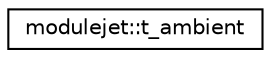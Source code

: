 digraph "Graphical Class Hierarchy"
{
 // LATEX_PDF_SIZE
  edge [fontname="Helvetica",fontsize="10",labelfontname="Helvetica",labelfontsize="10"];
  node [fontname="Helvetica",fontsize="10",shape=record];
  rankdir="LR";
  Node0 [label="modulejet::t_ambient",height=0.2,width=0.4,color="black", fillcolor="white", style="filled",URL="$structmodulejet_1_1t__ambient.html",tooltip=" "];
}
